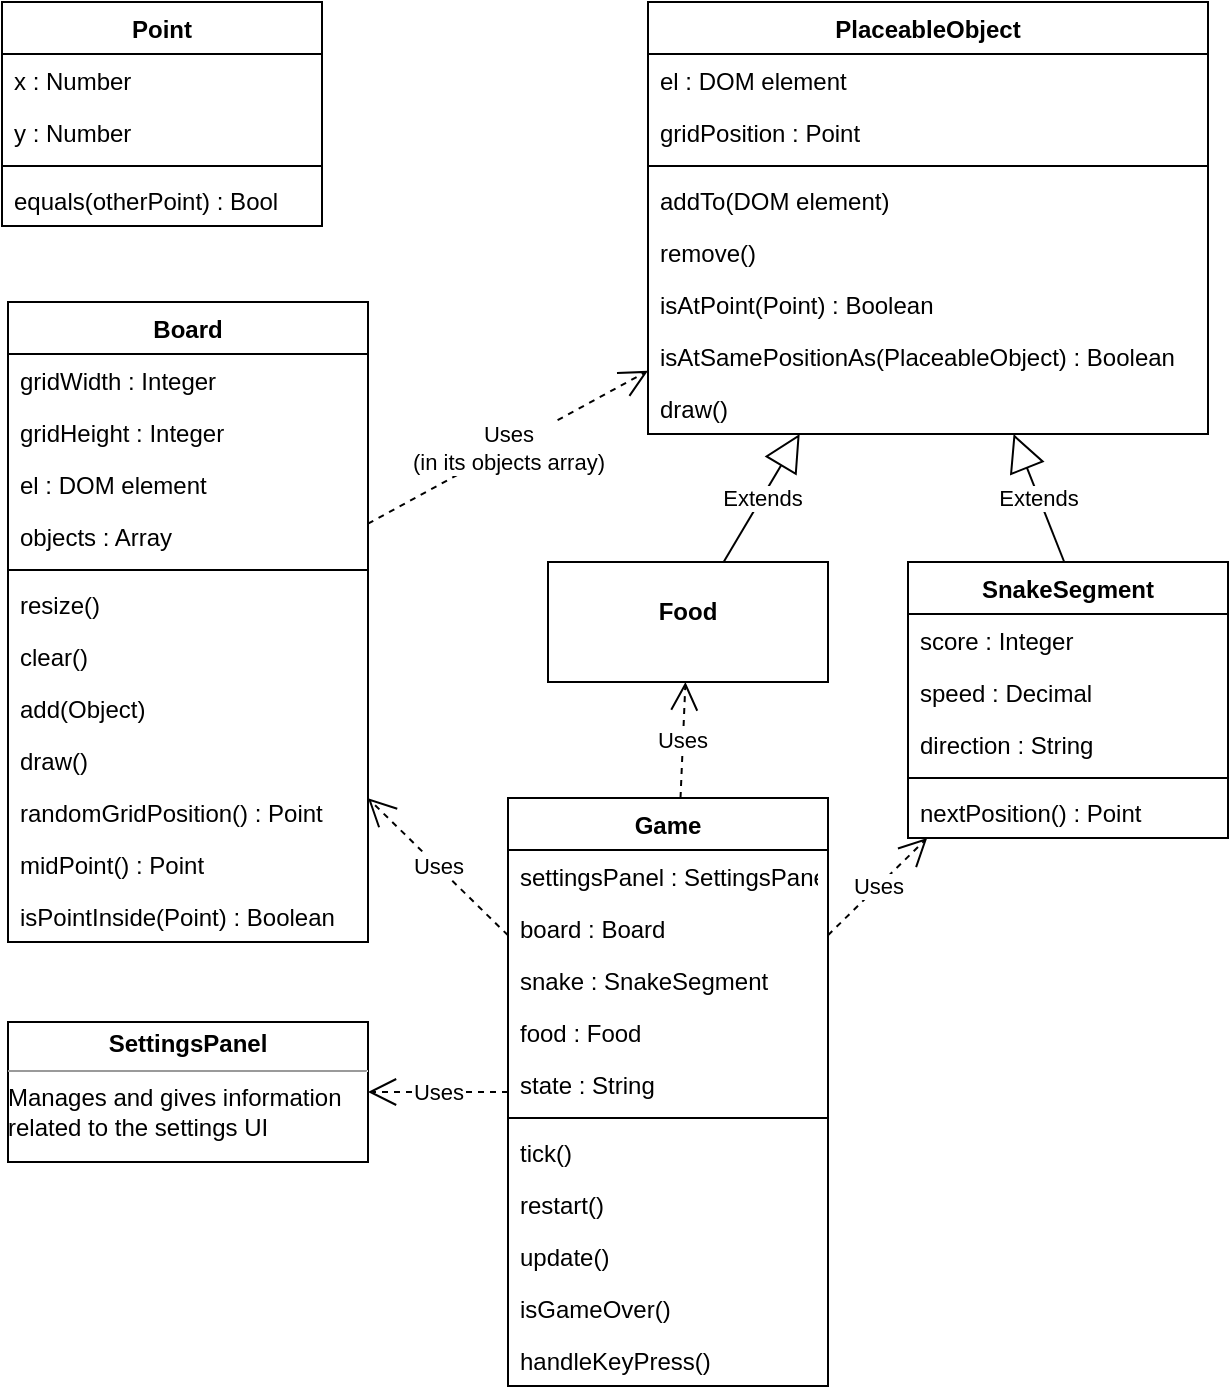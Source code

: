 <mxfile version="12.6.5" type="device"><diagram id="C5RBs43oDa-KdzZeNtuy" name="Page-1"><mxGraphModel dx="1331" dy="951" grid="0" gridSize="10" guides="1" tooltips="1" connect="1" arrows="1" fold="1" page="1" pageScale="1" pageWidth="827" pageHeight="1169" math="0" shadow="0"><root><mxCell id="WIyWlLk6GJQsqaUBKTNV-0"/><mxCell id="WIyWlLk6GJQsqaUBKTNV-1" parent="WIyWlLk6GJQsqaUBKTNV-0"/><mxCell id="V3aRnY-IZ39mNaN2eO4b-1" value="Point" style="swimlane;fontStyle=1;align=center;verticalAlign=top;childLayout=stackLayout;horizontal=1;startSize=26;horizontalStack=0;resizeParent=1;resizeParentMax=0;resizeLast=0;collapsible=1;marginBottom=0;" vertex="1" parent="WIyWlLk6GJQsqaUBKTNV-1"><mxGeometry x="107" y="60" width="160" height="112" as="geometry"/></mxCell><mxCell id="V3aRnY-IZ39mNaN2eO4b-2" value="x : Number" style="text;strokeColor=none;fillColor=none;align=left;verticalAlign=top;spacingLeft=4;spacingRight=4;overflow=hidden;rotatable=0;points=[[0,0.5],[1,0.5]];portConstraint=eastwest;" vertex="1" parent="V3aRnY-IZ39mNaN2eO4b-1"><mxGeometry y="26" width="160" height="26" as="geometry"/></mxCell><mxCell id="V3aRnY-IZ39mNaN2eO4b-6" value="y : Number" style="text;strokeColor=none;fillColor=none;align=left;verticalAlign=top;spacingLeft=4;spacingRight=4;overflow=hidden;rotatable=0;points=[[0,0.5],[1,0.5]];portConstraint=eastwest;" vertex="1" parent="V3aRnY-IZ39mNaN2eO4b-1"><mxGeometry y="52" width="160" height="26" as="geometry"/></mxCell><mxCell id="V3aRnY-IZ39mNaN2eO4b-3" value="" style="line;strokeWidth=1;fillColor=none;align=left;verticalAlign=middle;spacingTop=-1;spacingLeft=3;spacingRight=3;rotatable=0;labelPosition=right;points=[];portConstraint=eastwest;" vertex="1" parent="V3aRnY-IZ39mNaN2eO4b-1"><mxGeometry y="78" width="160" height="8" as="geometry"/></mxCell><mxCell id="V3aRnY-IZ39mNaN2eO4b-4" value="equals(otherPoint) : Bool" style="text;strokeColor=none;fillColor=none;align=left;verticalAlign=top;spacingLeft=4;spacingRight=4;overflow=hidden;rotatable=0;points=[[0,0.5],[1,0.5]];portConstraint=eastwest;" vertex="1" parent="V3aRnY-IZ39mNaN2eO4b-1"><mxGeometry y="86" width="160" height="26" as="geometry"/></mxCell><mxCell id="V3aRnY-IZ39mNaN2eO4b-11" value="Board" style="swimlane;fontStyle=1;align=center;verticalAlign=top;childLayout=stackLayout;horizontal=1;startSize=26;horizontalStack=0;resizeParent=1;resizeParentMax=0;resizeLast=0;collapsible=1;marginBottom=0;" vertex="1" parent="WIyWlLk6GJQsqaUBKTNV-1"><mxGeometry x="110" y="210" width="180" height="320" as="geometry"/></mxCell><mxCell id="V3aRnY-IZ39mNaN2eO4b-16" value="gridWidth : Integer" style="text;strokeColor=none;fillColor=none;align=left;verticalAlign=top;spacingLeft=4;spacingRight=4;overflow=hidden;rotatable=0;points=[[0,0.5],[1,0.5]];portConstraint=eastwest;" vertex="1" parent="V3aRnY-IZ39mNaN2eO4b-11"><mxGeometry y="26" width="180" height="26" as="geometry"/></mxCell><mxCell id="V3aRnY-IZ39mNaN2eO4b-17" value="gridHeight : Integer" style="text;strokeColor=none;fillColor=none;align=left;verticalAlign=top;spacingLeft=4;spacingRight=4;overflow=hidden;rotatable=0;points=[[0,0.5],[1,0.5]];portConstraint=eastwest;" vertex="1" parent="V3aRnY-IZ39mNaN2eO4b-11"><mxGeometry y="52" width="180" height="26" as="geometry"/></mxCell><mxCell id="V3aRnY-IZ39mNaN2eO4b-12" value="el : DOM element&#10;" style="text;strokeColor=none;fillColor=none;align=left;verticalAlign=top;spacingLeft=4;spacingRight=4;overflow=hidden;rotatable=0;points=[[0,0.5],[1,0.5]];portConstraint=eastwest;" vertex="1" parent="V3aRnY-IZ39mNaN2eO4b-11"><mxGeometry y="78" width="180" height="26" as="geometry"/></mxCell><mxCell id="V3aRnY-IZ39mNaN2eO4b-15" value="objects : Array" style="text;strokeColor=none;fillColor=none;align=left;verticalAlign=top;spacingLeft=4;spacingRight=4;overflow=hidden;rotatable=0;points=[[0,0.5],[1,0.5]];portConstraint=eastwest;" vertex="1" parent="V3aRnY-IZ39mNaN2eO4b-11"><mxGeometry y="104" width="180" height="26" as="geometry"/></mxCell><mxCell id="V3aRnY-IZ39mNaN2eO4b-13" value="" style="line;strokeWidth=1;fillColor=none;align=left;verticalAlign=middle;spacingTop=-1;spacingLeft=3;spacingRight=3;rotatable=0;labelPosition=right;points=[];portConstraint=eastwest;" vertex="1" parent="V3aRnY-IZ39mNaN2eO4b-11"><mxGeometry y="130" width="180" height="8" as="geometry"/></mxCell><mxCell id="V3aRnY-IZ39mNaN2eO4b-14" value="resize()" style="text;strokeColor=none;fillColor=none;align=left;verticalAlign=top;spacingLeft=4;spacingRight=4;overflow=hidden;rotatable=0;points=[[0,0.5],[1,0.5]];portConstraint=eastwest;" vertex="1" parent="V3aRnY-IZ39mNaN2eO4b-11"><mxGeometry y="138" width="180" height="26" as="geometry"/></mxCell><mxCell id="V3aRnY-IZ39mNaN2eO4b-22" value="clear()" style="text;strokeColor=none;fillColor=none;align=left;verticalAlign=top;spacingLeft=4;spacingRight=4;overflow=hidden;rotatable=0;points=[[0,0.5],[1,0.5]];portConstraint=eastwest;" vertex="1" parent="V3aRnY-IZ39mNaN2eO4b-11"><mxGeometry y="164" width="180" height="26" as="geometry"/></mxCell><mxCell id="V3aRnY-IZ39mNaN2eO4b-21" value="add(Object)" style="text;strokeColor=none;fillColor=none;align=left;verticalAlign=top;spacingLeft=4;spacingRight=4;overflow=hidden;rotatable=0;points=[[0,0.5],[1,0.5]];portConstraint=eastwest;" vertex="1" parent="V3aRnY-IZ39mNaN2eO4b-11"><mxGeometry y="190" width="180" height="26" as="geometry"/></mxCell><mxCell id="V3aRnY-IZ39mNaN2eO4b-23" value="draw()" style="text;strokeColor=none;fillColor=none;align=left;verticalAlign=top;spacingLeft=4;spacingRight=4;overflow=hidden;rotatable=0;points=[[0,0.5],[1,0.5]];portConstraint=eastwest;" vertex="1" parent="V3aRnY-IZ39mNaN2eO4b-11"><mxGeometry y="216" width="180" height="26" as="geometry"/></mxCell><mxCell id="V3aRnY-IZ39mNaN2eO4b-18" value="randomGridPosition() : Point" style="text;strokeColor=none;fillColor=none;align=left;verticalAlign=top;spacingLeft=4;spacingRight=4;overflow=hidden;rotatable=0;points=[[0,0.5],[1,0.5]];portConstraint=eastwest;" vertex="1" parent="V3aRnY-IZ39mNaN2eO4b-11"><mxGeometry y="242" width="180" height="26" as="geometry"/></mxCell><mxCell id="V3aRnY-IZ39mNaN2eO4b-20" value="midPoint() : Point" style="text;strokeColor=none;fillColor=none;align=left;verticalAlign=top;spacingLeft=4;spacingRight=4;overflow=hidden;rotatable=0;points=[[0,0.5],[1,0.5]];portConstraint=eastwest;" vertex="1" parent="V3aRnY-IZ39mNaN2eO4b-11"><mxGeometry y="268" width="180" height="26" as="geometry"/></mxCell><mxCell id="V3aRnY-IZ39mNaN2eO4b-19" value="isPointInside(Point) : Boolean" style="text;strokeColor=none;fillColor=none;align=left;verticalAlign=top;spacingLeft=4;spacingRight=4;overflow=hidden;rotatable=0;points=[[0,0.5],[1,0.5]];portConstraint=eastwest;" vertex="1" parent="V3aRnY-IZ39mNaN2eO4b-11"><mxGeometry y="294" width="180" height="26" as="geometry"/></mxCell><mxCell id="V3aRnY-IZ39mNaN2eO4b-24" value="PlaceableObject" style="swimlane;fontStyle=1;align=center;verticalAlign=top;childLayout=stackLayout;horizontal=1;startSize=26;horizontalStack=0;resizeParent=1;resizeParentMax=0;resizeLast=0;collapsible=1;marginBottom=0;" vertex="1" parent="WIyWlLk6GJQsqaUBKTNV-1"><mxGeometry x="430" y="60" width="280" height="216" as="geometry"/></mxCell><mxCell id="V3aRnY-IZ39mNaN2eO4b-25" value="el : DOM element&#10;" style="text;strokeColor=none;fillColor=none;align=left;verticalAlign=top;spacingLeft=4;spacingRight=4;overflow=hidden;rotatable=0;points=[[0,0.5],[1,0.5]];portConstraint=eastwest;" vertex="1" parent="V3aRnY-IZ39mNaN2eO4b-24"><mxGeometry y="26" width="280" height="26" as="geometry"/></mxCell><mxCell id="V3aRnY-IZ39mNaN2eO4b-26" value="gridPosition : Point" style="text;strokeColor=none;fillColor=none;align=left;verticalAlign=top;spacingLeft=4;spacingRight=4;overflow=hidden;rotatable=0;points=[[0,0.5],[1,0.5]];portConstraint=eastwest;" vertex="1" parent="V3aRnY-IZ39mNaN2eO4b-24"><mxGeometry y="52" width="280" height="26" as="geometry"/></mxCell><mxCell id="V3aRnY-IZ39mNaN2eO4b-29" value="" style="line;strokeWidth=1;fillColor=none;align=left;verticalAlign=middle;spacingTop=-1;spacingLeft=3;spacingRight=3;rotatable=0;labelPosition=right;points=[];portConstraint=eastwest;" vertex="1" parent="V3aRnY-IZ39mNaN2eO4b-24"><mxGeometry y="78" width="280" height="8" as="geometry"/></mxCell><mxCell id="V3aRnY-IZ39mNaN2eO4b-30" value="addTo(DOM element)" style="text;strokeColor=none;fillColor=none;align=left;verticalAlign=top;spacingLeft=4;spacingRight=4;overflow=hidden;rotatable=0;points=[[0,0.5],[1,0.5]];portConstraint=eastwest;" vertex="1" parent="V3aRnY-IZ39mNaN2eO4b-24"><mxGeometry y="86" width="280" height="26" as="geometry"/></mxCell><mxCell id="V3aRnY-IZ39mNaN2eO4b-31" value="remove()" style="text;strokeColor=none;fillColor=none;align=left;verticalAlign=top;spacingLeft=4;spacingRight=4;overflow=hidden;rotatable=0;points=[[0,0.5],[1,0.5]];portConstraint=eastwest;" vertex="1" parent="V3aRnY-IZ39mNaN2eO4b-24"><mxGeometry y="112" width="280" height="26" as="geometry"/></mxCell><mxCell id="V3aRnY-IZ39mNaN2eO4b-32" value="isAtPoint(Point) : Boolean" style="text;strokeColor=none;fillColor=none;align=left;verticalAlign=top;spacingLeft=4;spacingRight=4;overflow=hidden;rotatable=0;points=[[0,0.5],[1,0.5]];portConstraint=eastwest;" vertex="1" parent="V3aRnY-IZ39mNaN2eO4b-24"><mxGeometry y="138" width="280" height="26" as="geometry"/></mxCell><mxCell id="V3aRnY-IZ39mNaN2eO4b-36" value="isAtSamePositionAs(PlaceableObject) : Boolean" style="text;strokeColor=none;fillColor=none;align=left;verticalAlign=top;spacingLeft=4;spacingRight=4;overflow=hidden;rotatable=0;points=[[0,0.5],[1,0.5]];portConstraint=eastwest;" vertex="1" parent="V3aRnY-IZ39mNaN2eO4b-24"><mxGeometry y="164" width="280" height="26" as="geometry"/></mxCell><mxCell id="V3aRnY-IZ39mNaN2eO4b-33" value="draw()" style="text;strokeColor=none;fillColor=none;align=left;verticalAlign=top;spacingLeft=4;spacingRight=4;overflow=hidden;rotatable=0;points=[[0,0.5],[1,0.5]];portConstraint=eastwest;" vertex="1" parent="V3aRnY-IZ39mNaN2eO4b-24"><mxGeometry y="190" width="280" height="26" as="geometry"/></mxCell><mxCell id="V3aRnY-IZ39mNaN2eO4b-37" value="Uses &lt;br&gt;(in its objects array)" style="endArrow=open;endSize=12;dashed=1;html=1;" edge="1" parent="WIyWlLk6GJQsqaUBKTNV-1" source="V3aRnY-IZ39mNaN2eO4b-11" target="V3aRnY-IZ39mNaN2eO4b-24"><mxGeometry width="160" relative="1" as="geometry"><mxPoint x="430" y="390" as="sourcePoint"/><mxPoint x="590" y="390" as="targetPoint"/></mxGeometry></mxCell><mxCell id="V3aRnY-IZ39mNaN2eO4b-47" value="&lt;p style=&quot;margin: 0px ; margin-top: 4px ; text-align: center&quot;&gt;&lt;br&gt;&lt;b&gt;Food&lt;/b&gt;&lt;/p&gt;" style="verticalAlign=top;align=left;overflow=fill;fontSize=12;fontFamily=Helvetica;html=1;" vertex="1" parent="WIyWlLk6GJQsqaUBKTNV-1"><mxGeometry x="380" y="340" width="140" height="60" as="geometry"/></mxCell><mxCell id="V3aRnY-IZ39mNaN2eO4b-49" value="Extends" style="endArrow=block;endSize=16;endFill=0;html=1;" edge="1" parent="WIyWlLk6GJQsqaUBKTNV-1" source="V3aRnY-IZ39mNaN2eO4b-47" target="V3aRnY-IZ39mNaN2eO4b-24"><mxGeometry width="160" relative="1" as="geometry"><mxPoint x="490" y="490" as="sourcePoint"/><mxPoint x="650" y="490" as="targetPoint"/></mxGeometry></mxCell><mxCell id="V3aRnY-IZ39mNaN2eO4b-50" value="Extends" style="endArrow=block;endSize=16;endFill=0;html=1;" edge="1" parent="WIyWlLk6GJQsqaUBKTNV-1" target="V3aRnY-IZ39mNaN2eO4b-24"><mxGeometry width="160" relative="1" as="geometry"><mxPoint x="638.119" y="340" as="sourcePoint"/><mxPoint x="508.791" y="286" as="targetPoint"/></mxGeometry></mxCell><mxCell id="V3aRnY-IZ39mNaN2eO4b-52" value="SnakeSegment" style="swimlane;fontStyle=1;align=center;verticalAlign=top;childLayout=stackLayout;horizontal=1;startSize=26;horizontalStack=0;resizeParent=1;resizeParentMax=0;resizeLast=0;collapsible=1;marginBottom=0;" vertex="1" parent="WIyWlLk6GJQsqaUBKTNV-1"><mxGeometry x="560" y="340" width="160" height="138" as="geometry"/></mxCell><mxCell id="V3aRnY-IZ39mNaN2eO4b-53" value="score : Integer" style="text;strokeColor=none;fillColor=none;align=left;verticalAlign=top;spacingLeft=4;spacingRight=4;overflow=hidden;rotatable=0;points=[[0,0.5],[1,0.5]];portConstraint=eastwest;" vertex="1" parent="V3aRnY-IZ39mNaN2eO4b-52"><mxGeometry y="26" width="160" height="26" as="geometry"/></mxCell><mxCell id="V3aRnY-IZ39mNaN2eO4b-56" value="speed : Decimal" style="text;strokeColor=none;fillColor=none;align=left;verticalAlign=top;spacingLeft=4;spacingRight=4;overflow=hidden;rotatable=0;points=[[0,0.5],[1,0.5]];portConstraint=eastwest;" vertex="1" parent="V3aRnY-IZ39mNaN2eO4b-52"><mxGeometry y="52" width="160" height="26" as="geometry"/></mxCell><mxCell id="V3aRnY-IZ39mNaN2eO4b-57" value="direction : String" style="text;strokeColor=none;fillColor=none;align=left;verticalAlign=top;spacingLeft=4;spacingRight=4;overflow=hidden;rotatable=0;points=[[0,0.5],[1,0.5]];portConstraint=eastwest;" vertex="1" parent="V3aRnY-IZ39mNaN2eO4b-52"><mxGeometry y="78" width="160" height="26" as="geometry"/></mxCell><mxCell id="V3aRnY-IZ39mNaN2eO4b-54" value="" style="line;strokeWidth=1;fillColor=none;align=left;verticalAlign=middle;spacingTop=-1;spacingLeft=3;spacingRight=3;rotatable=0;labelPosition=right;points=[];portConstraint=eastwest;" vertex="1" parent="V3aRnY-IZ39mNaN2eO4b-52"><mxGeometry y="104" width="160" height="8" as="geometry"/></mxCell><mxCell id="V3aRnY-IZ39mNaN2eO4b-55" value="nextPosition() : Point" style="text;strokeColor=none;fillColor=none;align=left;verticalAlign=top;spacingLeft=4;spacingRight=4;overflow=hidden;rotatable=0;points=[[0,0.5],[1,0.5]];portConstraint=eastwest;" vertex="1" parent="V3aRnY-IZ39mNaN2eO4b-52"><mxGeometry y="112" width="160" height="26" as="geometry"/></mxCell><mxCell id="V3aRnY-IZ39mNaN2eO4b-58" value="&lt;p style=&quot;margin: 0px ; margin-top: 4px ; text-align: center&quot;&gt;&lt;b&gt;SettingsPanel&lt;/b&gt;&lt;/p&gt;&lt;hr size=&quot;1&quot;&gt;&lt;div style=&quot;height: 2px&quot;&gt;Manages and gives information &lt;br&gt;related to the&amp;nbsp;&lt;span&gt;settings UI&lt;/span&gt;&lt;/div&gt;" style="verticalAlign=top;align=left;overflow=fill;fontSize=12;fontFamily=Helvetica;html=1;" vertex="1" parent="WIyWlLk6GJQsqaUBKTNV-1"><mxGeometry x="110" y="570" width="180" height="70" as="geometry"/></mxCell><mxCell id="V3aRnY-IZ39mNaN2eO4b-59" value="Game" style="swimlane;fontStyle=1;align=center;verticalAlign=top;childLayout=stackLayout;horizontal=1;startSize=26;horizontalStack=0;resizeParent=1;resizeParentMax=0;resizeLast=0;collapsible=1;marginBottom=0;" vertex="1" parent="WIyWlLk6GJQsqaUBKTNV-1"><mxGeometry x="360" y="458" width="160" height="294" as="geometry"/></mxCell><mxCell id="V3aRnY-IZ39mNaN2eO4b-60" value="settingsPanel : SettingsPanel" style="text;strokeColor=none;fillColor=none;align=left;verticalAlign=top;spacingLeft=4;spacingRight=4;overflow=hidden;rotatable=0;points=[[0,0.5],[1,0.5]];portConstraint=eastwest;" vertex="1" parent="V3aRnY-IZ39mNaN2eO4b-59"><mxGeometry y="26" width="160" height="26" as="geometry"/></mxCell><mxCell id="V3aRnY-IZ39mNaN2eO4b-61" value="board : Board" style="text;strokeColor=none;fillColor=none;align=left;verticalAlign=top;spacingLeft=4;spacingRight=4;overflow=hidden;rotatable=0;points=[[0,0.5],[1,0.5]];portConstraint=eastwest;" vertex="1" parent="V3aRnY-IZ39mNaN2eO4b-59"><mxGeometry y="52" width="160" height="26" as="geometry"/></mxCell><mxCell id="V3aRnY-IZ39mNaN2eO4b-62" value="snake : SnakeSegment" style="text;strokeColor=none;fillColor=none;align=left;verticalAlign=top;spacingLeft=4;spacingRight=4;overflow=hidden;rotatable=0;points=[[0,0.5],[1,0.5]];portConstraint=eastwest;" vertex="1" parent="V3aRnY-IZ39mNaN2eO4b-59"><mxGeometry y="78" width="160" height="26" as="geometry"/></mxCell><mxCell id="V3aRnY-IZ39mNaN2eO4b-65" value="food : Food" style="text;strokeColor=none;fillColor=none;align=left;verticalAlign=top;spacingLeft=4;spacingRight=4;overflow=hidden;rotatable=0;points=[[0,0.5],[1,0.5]];portConstraint=eastwest;" vertex="1" parent="V3aRnY-IZ39mNaN2eO4b-59"><mxGeometry y="104" width="160" height="26" as="geometry"/></mxCell><mxCell id="V3aRnY-IZ39mNaN2eO4b-66" value="state : String" style="text;strokeColor=none;fillColor=none;align=left;verticalAlign=top;spacingLeft=4;spacingRight=4;overflow=hidden;rotatable=0;points=[[0,0.5],[1,0.5]];portConstraint=eastwest;" vertex="1" parent="V3aRnY-IZ39mNaN2eO4b-59"><mxGeometry y="130" width="160" height="26" as="geometry"/></mxCell><mxCell id="V3aRnY-IZ39mNaN2eO4b-63" value="" style="line;strokeWidth=1;fillColor=none;align=left;verticalAlign=middle;spacingTop=-1;spacingLeft=3;spacingRight=3;rotatable=0;labelPosition=right;points=[];portConstraint=eastwest;" vertex="1" parent="V3aRnY-IZ39mNaN2eO4b-59"><mxGeometry y="156" width="160" height="8" as="geometry"/></mxCell><mxCell id="V3aRnY-IZ39mNaN2eO4b-64" value="tick()" style="text;strokeColor=none;fillColor=none;align=left;verticalAlign=top;spacingLeft=4;spacingRight=4;overflow=hidden;rotatable=0;points=[[0,0.5],[1,0.5]];portConstraint=eastwest;" vertex="1" parent="V3aRnY-IZ39mNaN2eO4b-59"><mxGeometry y="164" width="160" height="26" as="geometry"/></mxCell><mxCell id="V3aRnY-IZ39mNaN2eO4b-70" value="restart()" style="text;strokeColor=none;fillColor=none;align=left;verticalAlign=top;spacingLeft=4;spacingRight=4;overflow=hidden;rotatable=0;points=[[0,0.5],[1,0.5]];portConstraint=eastwest;" vertex="1" parent="V3aRnY-IZ39mNaN2eO4b-59"><mxGeometry y="190" width="160" height="26" as="geometry"/></mxCell><mxCell id="V3aRnY-IZ39mNaN2eO4b-67" value="update()" style="text;strokeColor=none;fillColor=none;align=left;verticalAlign=top;spacingLeft=4;spacingRight=4;overflow=hidden;rotatable=0;points=[[0,0.5],[1,0.5]];portConstraint=eastwest;" vertex="1" parent="V3aRnY-IZ39mNaN2eO4b-59"><mxGeometry y="216" width="160" height="26" as="geometry"/></mxCell><mxCell id="V3aRnY-IZ39mNaN2eO4b-68" value="isGameOver()" style="text;strokeColor=none;fillColor=none;align=left;verticalAlign=top;spacingLeft=4;spacingRight=4;overflow=hidden;rotatable=0;points=[[0,0.5],[1,0.5]];portConstraint=eastwest;" vertex="1" parent="V3aRnY-IZ39mNaN2eO4b-59"><mxGeometry y="242" width="160" height="26" as="geometry"/></mxCell><mxCell id="V3aRnY-IZ39mNaN2eO4b-69" value="handleKeyPress()" style="text;strokeColor=none;fillColor=none;align=left;verticalAlign=top;spacingLeft=4;spacingRight=4;overflow=hidden;rotatable=0;points=[[0,0.5],[1,0.5]];portConstraint=eastwest;" vertex="1" parent="V3aRnY-IZ39mNaN2eO4b-59"><mxGeometry y="268" width="160" height="26" as="geometry"/></mxCell><mxCell id="V3aRnY-IZ39mNaN2eO4b-71" value="Uses " style="endArrow=open;endSize=12;dashed=1;html=1;" edge="1" parent="WIyWlLk6GJQsqaUBKTNV-1" source="V3aRnY-IZ39mNaN2eO4b-59" target="V3aRnY-IZ39mNaN2eO4b-11"><mxGeometry width="160" relative="1" as="geometry"><mxPoint x="350" y="576.435" as="sourcePoint"/><mxPoint x="490" y="500.002" as="targetPoint"/></mxGeometry></mxCell><mxCell id="V3aRnY-IZ39mNaN2eO4b-72" value="Uses " style="endArrow=open;endSize=12;dashed=1;html=1;" edge="1" parent="WIyWlLk6GJQsqaUBKTNV-1" source="V3aRnY-IZ39mNaN2eO4b-59" target="V3aRnY-IZ39mNaN2eO4b-47"><mxGeometry width="160" relative="1" as="geometry"><mxPoint x="340" y="496.435" as="sourcePoint"/><mxPoint x="480" y="420.002" as="targetPoint"/></mxGeometry></mxCell><mxCell id="V3aRnY-IZ39mNaN2eO4b-73" value="Uses " style="endArrow=open;endSize=12;dashed=1;html=1;" edge="1" parent="WIyWlLk6GJQsqaUBKTNV-1" source="V3aRnY-IZ39mNaN2eO4b-59" target="V3aRnY-IZ39mNaN2eO4b-52"><mxGeometry width="160" relative="1" as="geometry"><mxPoint x="390" y="536.435" as="sourcePoint"/><mxPoint x="530" y="460.002" as="targetPoint"/></mxGeometry></mxCell><mxCell id="V3aRnY-IZ39mNaN2eO4b-74" value="Uses " style="endArrow=open;endSize=12;dashed=1;html=1;" edge="1" parent="WIyWlLk6GJQsqaUBKTNV-1" source="V3aRnY-IZ39mNaN2eO4b-59" target="V3aRnY-IZ39mNaN2eO4b-58"><mxGeometry width="160" relative="1" as="geometry"><mxPoint x="480" y="715.942" as="sourcePoint"/><mxPoint x="280" y="549.996" as="targetPoint"/></mxGeometry></mxCell></root></mxGraphModel></diagram></mxfile>